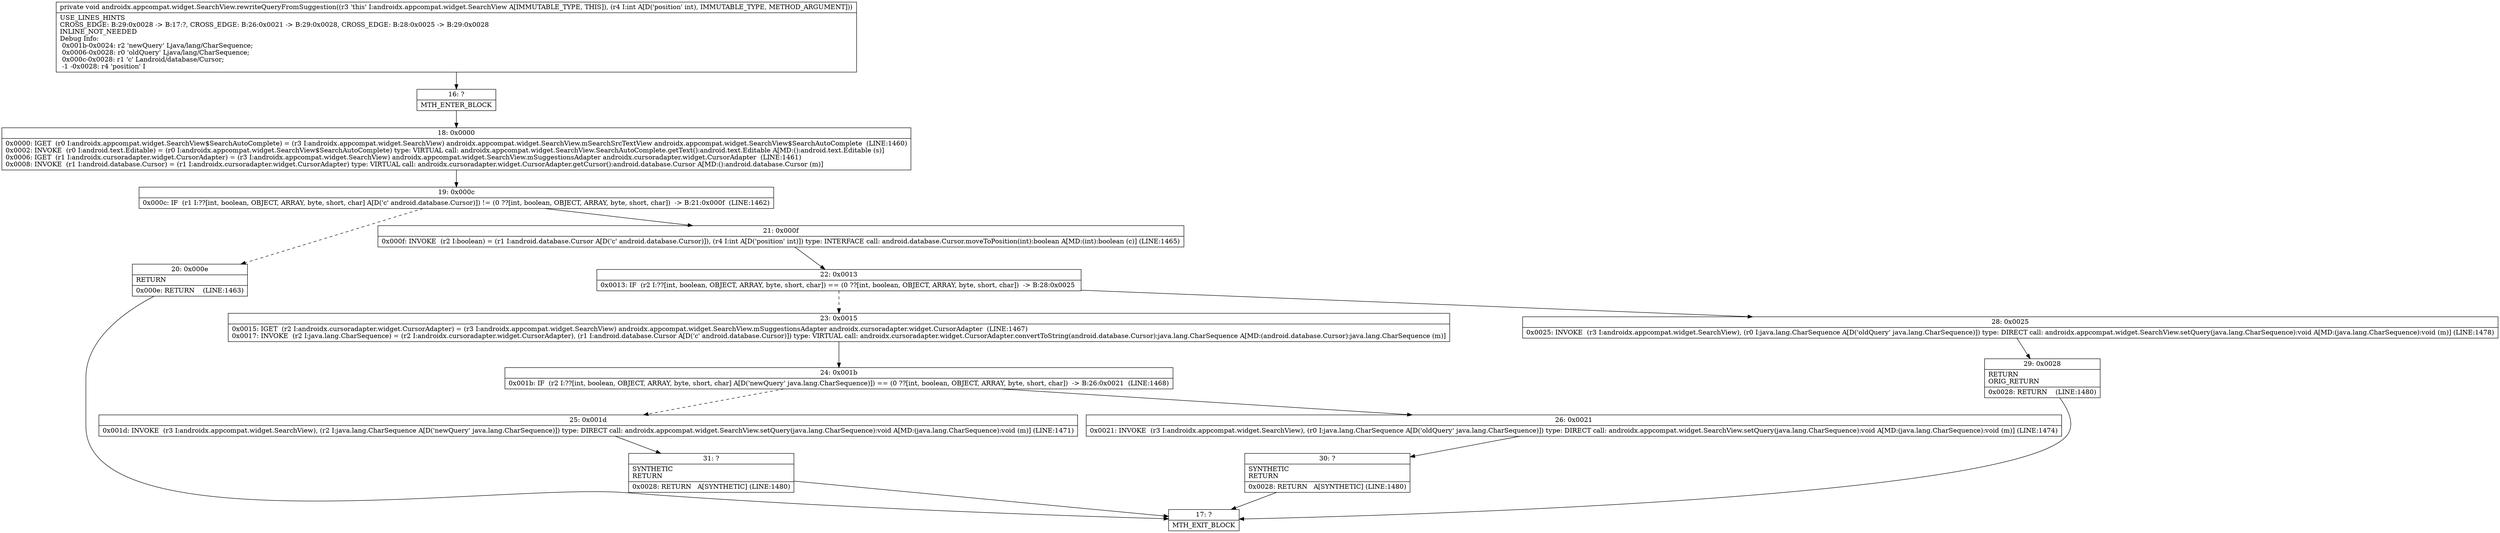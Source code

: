 digraph "CFG forandroidx.appcompat.widget.SearchView.rewriteQueryFromSuggestion(I)V" {
Node_16 [shape=record,label="{16\:\ ?|MTH_ENTER_BLOCK\l}"];
Node_18 [shape=record,label="{18\:\ 0x0000|0x0000: IGET  (r0 I:androidx.appcompat.widget.SearchView$SearchAutoComplete) = (r3 I:androidx.appcompat.widget.SearchView) androidx.appcompat.widget.SearchView.mSearchSrcTextView androidx.appcompat.widget.SearchView$SearchAutoComplete  (LINE:1460)\l0x0002: INVOKE  (r0 I:android.text.Editable) = (r0 I:androidx.appcompat.widget.SearchView$SearchAutoComplete) type: VIRTUAL call: androidx.appcompat.widget.SearchView.SearchAutoComplete.getText():android.text.Editable A[MD:():android.text.Editable (s)]\l0x0006: IGET  (r1 I:androidx.cursoradapter.widget.CursorAdapter) = (r3 I:androidx.appcompat.widget.SearchView) androidx.appcompat.widget.SearchView.mSuggestionsAdapter androidx.cursoradapter.widget.CursorAdapter  (LINE:1461)\l0x0008: INVOKE  (r1 I:android.database.Cursor) = (r1 I:androidx.cursoradapter.widget.CursorAdapter) type: VIRTUAL call: androidx.cursoradapter.widget.CursorAdapter.getCursor():android.database.Cursor A[MD:():android.database.Cursor (m)]\l}"];
Node_19 [shape=record,label="{19\:\ 0x000c|0x000c: IF  (r1 I:??[int, boolean, OBJECT, ARRAY, byte, short, char] A[D('c' android.database.Cursor)]) != (0 ??[int, boolean, OBJECT, ARRAY, byte, short, char])  \-\> B:21:0x000f  (LINE:1462)\l}"];
Node_20 [shape=record,label="{20\:\ 0x000e|RETURN\l|0x000e: RETURN    (LINE:1463)\l}"];
Node_17 [shape=record,label="{17\:\ ?|MTH_EXIT_BLOCK\l}"];
Node_21 [shape=record,label="{21\:\ 0x000f|0x000f: INVOKE  (r2 I:boolean) = (r1 I:android.database.Cursor A[D('c' android.database.Cursor)]), (r4 I:int A[D('position' int)]) type: INTERFACE call: android.database.Cursor.moveToPosition(int):boolean A[MD:(int):boolean (c)] (LINE:1465)\l}"];
Node_22 [shape=record,label="{22\:\ 0x0013|0x0013: IF  (r2 I:??[int, boolean, OBJECT, ARRAY, byte, short, char]) == (0 ??[int, boolean, OBJECT, ARRAY, byte, short, char])  \-\> B:28:0x0025 \l}"];
Node_23 [shape=record,label="{23\:\ 0x0015|0x0015: IGET  (r2 I:androidx.cursoradapter.widget.CursorAdapter) = (r3 I:androidx.appcompat.widget.SearchView) androidx.appcompat.widget.SearchView.mSuggestionsAdapter androidx.cursoradapter.widget.CursorAdapter  (LINE:1467)\l0x0017: INVOKE  (r2 I:java.lang.CharSequence) = (r2 I:androidx.cursoradapter.widget.CursorAdapter), (r1 I:android.database.Cursor A[D('c' android.database.Cursor)]) type: VIRTUAL call: androidx.cursoradapter.widget.CursorAdapter.convertToString(android.database.Cursor):java.lang.CharSequence A[MD:(android.database.Cursor):java.lang.CharSequence (m)]\l}"];
Node_24 [shape=record,label="{24\:\ 0x001b|0x001b: IF  (r2 I:??[int, boolean, OBJECT, ARRAY, byte, short, char] A[D('newQuery' java.lang.CharSequence)]) == (0 ??[int, boolean, OBJECT, ARRAY, byte, short, char])  \-\> B:26:0x0021  (LINE:1468)\l}"];
Node_25 [shape=record,label="{25\:\ 0x001d|0x001d: INVOKE  (r3 I:androidx.appcompat.widget.SearchView), (r2 I:java.lang.CharSequence A[D('newQuery' java.lang.CharSequence)]) type: DIRECT call: androidx.appcompat.widget.SearchView.setQuery(java.lang.CharSequence):void A[MD:(java.lang.CharSequence):void (m)] (LINE:1471)\l}"];
Node_31 [shape=record,label="{31\:\ ?|SYNTHETIC\lRETURN\l|0x0028: RETURN   A[SYNTHETIC] (LINE:1480)\l}"];
Node_26 [shape=record,label="{26\:\ 0x0021|0x0021: INVOKE  (r3 I:androidx.appcompat.widget.SearchView), (r0 I:java.lang.CharSequence A[D('oldQuery' java.lang.CharSequence)]) type: DIRECT call: androidx.appcompat.widget.SearchView.setQuery(java.lang.CharSequence):void A[MD:(java.lang.CharSequence):void (m)] (LINE:1474)\l}"];
Node_30 [shape=record,label="{30\:\ ?|SYNTHETIC\lRETURN\l|0x0028: RETURN   A[SYNTHETIC] (LINE:1480)\l}"];
Node_28 [shape=record,label="{28\:\ 0x0025|0x0025: INVOKE  (r3 I:androidx.appcompat.widget.SearchView), (r0 I:java.lang.CharSequence A[D('oldQuery' java.lang.CharSequence)]) type: DIRECT call: androidx.appcompat.widget.SearchView.setQuery(java.lang.CharSequence):void A[MD:(java.lang.CharSequence):void (m)] (LINE:1478)\l}"];
Node_29 [shape=record,label="{29\:\ 0x0028|RETURN\lORIG_RETURN\l|0x0028: RETURN    (LINE:1480)\l}"];
MethodNode[shape=record,label="{private void androidx.appcompat.widget.SearchView.rewriteQueryFromSuggestion((r3 'this' I:androidx.appcompat.widget.SearchView A[IMMUTABLE_TYPE, THIS]), (r4 I:int A[D('position' int), IMMUTABLE_TYPE, METHOD_ARGUMENT]))  | USE_LINES_HINTS\lCROSS_EDGE: B:29:0x0028 \-\> B:17:?, CROSS_EDGE: B:26:0x0021 \-\> B:29:0x0028, CROSS_EDGE: B:28:0x0025 \-\> B:29:0x0028\lINLINE_NOT_NEEDED\lDebug Info:\l  0x001b\-0x0024: r2 'newQuery' Ljava\/lang\/CharSequence;\l  0x0006\-0x0028: r0 'oldQuery' Ljava\/lang\/CharSequence;\l  0x000c\-0x0028: r1 'c' Landroid\/database\/Cursor;\l  \-1 \-0x0028: r4 'position' I\l}"];
MethodNode -> Node_16;Node_16 -> Node_18;
Node_18 -> Node_19;
Node_19 -> Node_20[style=dashed];
Node_19 -> Node_21;
Node_20 -> Node_17;
Node_21 -> Node_22;
Node_22 -> Node_23[style=dashed];
Node_22 -> Node_28;
Node_23 -> Node_24;
Node_24 -> Node_25[style=dashed];
Node_24 -> Node_26;
Node_25 -> Node_31;
Node_31 -> Node_17;
Node_26 -> Node_30;
Node_30 -> Node_17;
Node_28 -> Node_29;
Node_29 -> Node_17;
}

